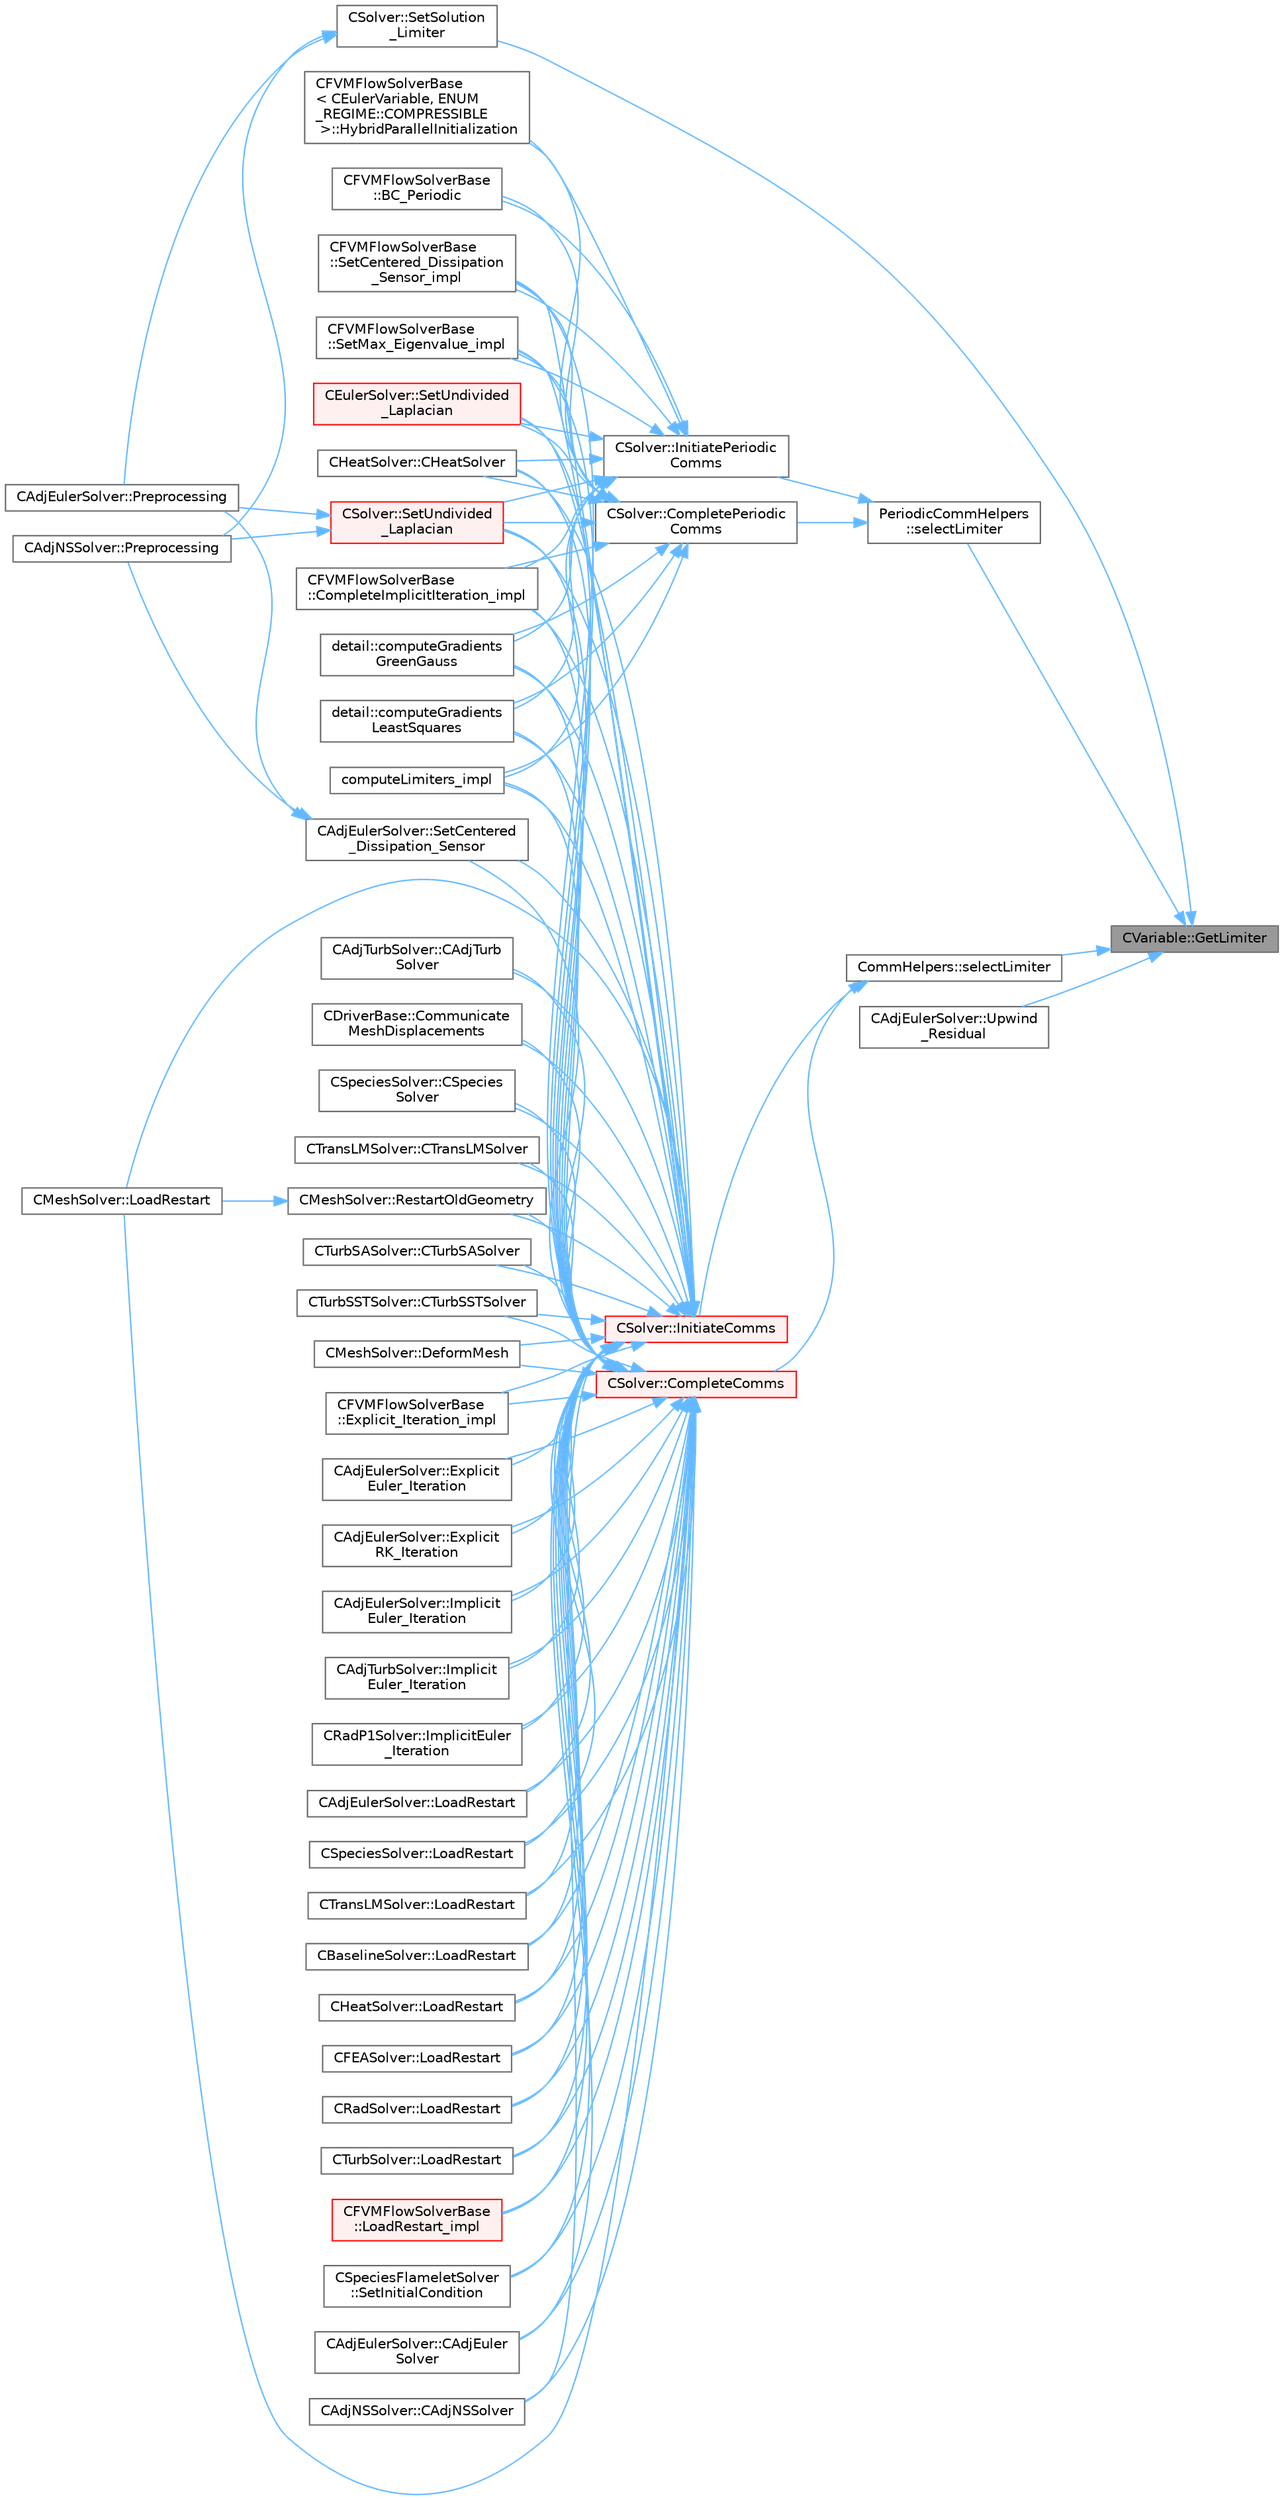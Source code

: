 digraph "CVariable::GetLimiter"
{
 // LATEX_PDF_SIZE
  bgcolor="transparent";
  edge [fontname=Helvetica,fontsize=10,labelfontname=Helvetica,labelfontsize=10];
  node [fontname=Helvetica,fontsize=10,shape=box,height=0.2,width=0.4];
  rankdir="RL";
  Node1 [id="Node000001",label="CVariable::GetLimiter",height=0.2,width=0.4,color="gray40", fillcolor="grey60", style="filled", fontcolor="black",tooltip="Get the slope limiter."];
  Node1 -> Node2 [id="edge1_Node000001_Node000002",dir="back",color="steelblue1",style="solid",tooltip=" "];
  Node2 [id="Node000002",label="PeriodicCommHelpers\l::selectLimiter",height=0.2,width=0.4,color="grey40", fillcolor="white", style="filled",URL="$namespacePeriodicCommHelpers.html#a2f2bc43a91b0f94b664e28069ee7abd4",tooltip=" "];
  Node2 -> Node3 [id="edge2_Node000002_Node000003",dir="back",color="steelblue1",style="solid",tooltip=" "];
  Node3 [id="Node000003",label="CSolver::CompletePeriodic\lComms",height=0.2,width=0.4,color="grey40", fillcolor="white", style="filled",URL="$classCSolver.html#a6b9c3e0290bce84f14ad3fde8ffa8658",tooltip="Routine to complete the set of non-blocking periodic communications launched by InitiatePeriodicComms..."];
  Node3 -> Node4 [id="edge3_Node000003_Node000004",dir="back",color="steelblue1",style="solid",tooltip=" "];
  Node4 [id="Node000004",label="CFVMFlowSolverBase\l::BC_Periodic",height=0.2,width=0.4,color="grey40", fillcolor="white", style="filled",URL="$classCFVMFlowSolverBase.html#a24ebe4d462bbef07ec992c8c4d3e3aa3",tooltip="Impose a periodic boundary condition by summing contributions from the complete control volume."];
  Node3 -> Node5 [id="edge4_Node000003_Node000005",dir="back",color="steelblue1",style="solid",tooltip=" "];
  Node5 [id="Node000005",label="CHeatSolver::CHeatSolver",height=0.2,width=0.4,color="grey40", fillcolor="white", style="filled",URL="$classCHeatSolver.html#a89c9ece2b98a950e53f4ee9482968186",tooltip="Constructor of the class."];
  Node3 -> Node6 [id="edge5_Node000003_Node000006",dir="back",color="steelblue1",style="solid",tooltip=" "];
  Node6 [id="Node000006",label="CFVMFlowSolverBase\l::CompleteImplicitIteration_impl",height=0.2,width=0.4,color="grey40", fillcolor="white", style="filled",URL="$classCFVMFlowSolverBase.html#a3eb0fbabf1ce42ccc0fe626473800e09",tooltip="Generic implementation to complete an implicit iteration, i.e. update the solution."];
  Node3 -> Node7 [id="edge6_Node000003_Node000007",dir="back",color="steelblue1",style="solid",tooltip=" "];
  Node7 [id="Node000007",label="detail::computeGradients\lGreenGauss",height=0.2,width=0.4,color="grey40", fillcolor="white", style="filled",URL="$group__FvmAlgos.html#ga031dfb21c1777c986ae93d716ec4568b",tooltip="Compute the gradient of a field using the Green-Gauss theorem."];
  Node3 -> Node8 [id="edge7_Node000003_Node000008",dir="back",color="steelblue1",style="solid",tooltip=" "];
  Node8 [id="Node000008",label="detail::computeGradients\lLeastSquares",height=0.2,width=0.4,color="grey40", fillcolor="white", style="filled",URL="$group__FvmAlgos.html#ga186a32bf8b211a50432fe55a6a608c21",tooltip="Compute the gradient of a field using inverse-distance-weighted or unweighted Least-Squares approxima..."];
  Node3 -> Node9 [id="edge8_Node000003_Node000009",dir="back",color="steelblue1",style="solid",tooltip=" "];
  Node9 [id="Node000009",label="computeLimiters_impl",height=0.2,width=0.4,color="grey40", fillcolor="white", style="filled",URL="$group__FvmAlgos.html#ga4639562695f9dc19f098e6d00fcacde1",tooltip="Generic limiter computation for methods based on one limiter value per point (as opposed to one per e..."];
  Node3 -> Node10 [id="edge9_Node000003_Node000010",dir="back",color="steelblue1",style="solid",tooltip=" "];
  Node10 [id="Node000010",label="CFVMFlowSolverBase\l\< CEulerVariable, ENUM\l_REGIME::COMPRESSIBLE\l \>::HybridParallelInitialization",height=0.2,width=0.4,color="grey40", fillcolor="white", style="filled",URL="$classCFVMFlowSolverBase.html#add3f32c09f3bb0032ed4cc4144ec8b10",tooltip="Initialize thread parallel variables."];
  Node3 -> Node11 [id="edge10_Node000003_Node000011",dir="back",color="steelblue1",style="solid",tooltip=" "];
  Node11 [id="Node000011",label="CFVMFlowSolverBase\l::SetCentered_Dissipation\l_Sensor_impl",height=0.2,width=0.4,color="grey40", fillcolor="white", style="filled",URL="$classCFVMFlowSolverBase.html#afb9ed896e3882658d23042a5ee15c9d2",tooltip="Compute the dissipation sensor for centered schemes."];
  Node3 -> Node12 [id="edge11_Node000003_Node000012",dir="back",color="steelblue1",style="solid",tooltip=" "];
  Node12 [id="Node000012",label="CFVMFlowSolverBase\l::SetMax_Eigenvalue_impl",height=0.2,width=0.4,color="grey40", fillcolor="white", style="filled",URL="$classCFVMFlowSolverBase.html#adc3a96a8ca25902058864c18b533192d",tooltip="Compute the max eigenvalue, gemeric implementation."];
  Node3 -> Node13 [id="edge12_Node000003_Node000013",dir="back",color="steelblue1",style="solid",tooltip=" "];
  Node13 [id="Node000013",label="CEulerSolver::SetUndivided\l_Laplacian",height=0.2,width=0.4,color="red", fillcolor="#FFF0F0", style="filled",URL="$classCEulerSolver.html#a82314e58faf4d98a5f3733f43d64de92",tooltip="Compute the undivided laplacian for the solution."];
  Node3 -> Node17 [id="edge13_Node000003_Node000017",dir="back",color="steelblue1",style="solid",tooltip=" "];
  Node17 [id="Node000017",label="CSolver::SetUndivided\l_Laplacian",height=0.2,width=0.4,color="red", fillcolor="#FFF0F0", style="filled",URL="$classCSolver.html#ae9fa6bf0e3ef0dff07dd85e0a87eef4d",tooltip="Compute the undivided laplacian for the solution variables."];
  Node17 -> Node21 [id="edge14_Node000017_Node000021",dir="back",color="steelblue1",style="solid",tooltip=" "];
  Node21 [id="Node000021",label="CAdjEulerSolver::Preprocessing",height=0.2,width=0.4,color="grey40", fillcolor="white", style="filled",URL="$classCAdjEulerSolver.html#a64baf8c7af6006bdc4ad0919f7c2507a",tooltip="Initialize the residual vectors."];
  Node17 -> Node22 [id="edge15_Node000017_Node000022",dir="back",color="steelblue1",style="solid",tooltip=" "];
  Node22 [id="Node000022",label="CAdjNSSolver::Preprocessing",height=0.2,width=0.4,color="grey40", fillcolor="white", style="filled",URL="$classCAdjNSSolver.html#a0669f6fb8ef7cd7800d151d4aff7d3f6",tooltip="Restart residual and compute gradients."];
  Node2 -> Node23 [id="edge16_Node000002_Node000023",dir="back",color="steelblue1",style="solid",tooltip=" "];
  Node23 [id="Node000023",label="CSolver::InitiatePeriodic\lComms",height=0.2,width=0.4,color="grey40", fillcolor="white", style="filled",URL="$classCSolver.html#a1a6e3eee698f471925178d422a0c3724",tooltip="Routine to load a solver quantity into the data structures for MPI periodic communication and to laun..."];
  Node23 -> Node4 [id="edge17_Node000023_Node000004",dir="back",color="steelblue1",style="solid",tooltip=" "];
  Node23 -> Node5 [id="edge18_Node000023_Node000005",dir="back",color="steelblue1",style="solid",tooltip=" "];
  Node23 -> Node6 [id="edge19_Node000023_Node000006",dir="back",color="steelblue1",style="solid",tooltip=" "];
  Node23 -> Node7 [id="edge20_Node000023_Node000007",dir="back",color="steelblue1",style="solid",tooltip=" "];
  Node23 -> Node8 [id="edge21_Node000023_Node000008",dir="back",color="steelblue1",style="solid",tooltip=" "];
  Node23 -> Node9 [id="edge22_Node000023_Node000009",dir="back",color="steelblue1",style="solid",tooltip=" "];
  Node23 -> Node10 [id="edge23_Node000023_Node000010",dir="back",color="steelblue1",style="solid",tooltip=" "];
  Node23 -> Node11 [id="edge24_Node000023_Node000011",dir="back",color="steelblue1",style="solid",tooltip=" "];
  Node23 -> Node12 [id="edge25_Node000023_Node000012",dir="back",color="steelblue1",style="solid",tooltip=" "];
  Node23 -> Node13 [id="edge26_Node000023_Node000013",dir="back",color="steelblue1",style="solid",tooltip=" "];
  Node23 -> Node17 [id="edge27_Node000023_Node000017",dir="back",color="steelblue1",style="solid",tooltip=" "];
  Node1 -> Node24 [id="edge28_Node000001_Node000024",dir="back",color="steelblue1",style="solid",tooltip=" "];
  Node24 [id="Node000024",label="CommHelpers::selectLimiter",height=0.2,width=0.4,color="grey40", fillcolor="white", style="filled",URL="$namespaceCommHelpers.html#a88e9c22d59034b9b975cd978e1d99db1",tooltip=" "];
  Node24 -> Node25 [id="edge29_Node000024_Node000025",dir="back",color="steelblue1",style="solid",tooltip=" "];
  Node25 [id="Node000025",label="CSolver::CompleteComms",height=0.2,width=0.4,color="red", fillcolor="#FFF0F0", style="filled",URL="$classCSolver.html#a6891c839827efbebdcbf9a349f4da92c",tooltip="Routine to complete the set of non-blocking communications launched by InitiateComms() and unpacking ..."];
  Node25 -> Node26 [id="edge30_Node000025_Node000026",dir="back",color="steelblue1",style="solid",tooltip=" "];
  Node26 [id="Node000026",label="CAdjEulerSolver::CAdjEuler\lSolver",height=0.2,width=0.4,color="grey40", fillcolor="white", style="filled",URL="$classCAdjEulerSolver.html#a0a739888df9436d4707665d152a7af1a",tooltip=" "];
  Node25 -> Node27 [id="edge31_Node000025_Node000027",dir="back",color="steelblue1",style="solid",tooltip=" "];
  Node27 [id="Node000027",label="CAdjNSSolver::CAdjNSSolver",height=0.2,width=0.4,color="grey40", fillcolor="white", style="filled",URL="$classCAdjNSSolver.html#a323f1dc7c0b9fe00d1911eeeea365d46",tooltip=" "];
  Node25 -> Node28 [id="edge32_Node000025_Node000028",dir="back",color="steelblue1",style="solid",tooltip=" "];
  Node28 [id="Node000028",label="CAdjTurbSolver::CAdjTurb\lSolver",height=0.2,width=0.4,color="grey40", fillcolor="white", style="filled",URL="$classCAdjTurbSolver.html#a621bdae0b081f25a67425cc037cd90a2",tooltip=" "];
  Node25 -> Node5 [id="edge33_Node000025_Node000005",dir="back",color="steelblue1",style="solid",tooltip=" "];
  Node25 -> Node29 [id="edge34_Node000025_Node000029",dir="back",color="steelblue1",style="solid",tooltip=" "];
  Node29 [id="Node000029",label="CDriverBase::Communicate\lMeshDisplacements",height=0.2,width=0.4,color="grey40", fillcolor="white", style="filled",URL="$group__PySU2.html#ga28e8e41ab6223500b17b656779574d39",tooltip="Communicate the boundary mesh displacements."];
  Node25 -> Node6 [id="edge35_Node000025_Node000006",dir="back",color="steelblue1",style="solid",tooltip=" "];
  Node25 -> Node7 [id="edge36_Node000025_Node000007",dir="back",color="steelblue1",style="solid",tooltip=" "];
  Node25 -> Node8 [id="edge37_Node000025_Node000008",dir="back",color="steelblue1",style="solid",tooltip=" "];
  Node25 -> Node9 [id="edge38_Node000025_Node000009",dir="back",color="steelblue1",style="solid",tooltip=" "];
  Node25 -> Node30 [id="edge39_Node000025_Node000030",dir="back",color="steelblue1",style="solid",tooltip=" "];
  Node30 [id="Node000030",label="CSpeciesSolver::CSpecies\lSolver",height=0.2,width=0.4,color="grey40", fillcolor="white", style="filled",URL="$classCSpeciesSolver.html#a3a7863355bb316fe760afeb1db4ca66c",tooltip="Constructor of the class."];
  Node25 -> Node31 [id="edge40_Node000025_Node000031",dir="back",color="steelblue1",style="solid",tooltip=" "];
  Node31 [id="Node000031",label="CTransLMSolver::CTransLMSolver",height=0.2,width=0.4,color="grey40", fillcolor="white", style="filled",URL="$classCTransLMSolver.html#a20abc5682fb22268537da1eac0abf24d",tooltip=" "];
  Node25 -> Node32 [id="edge41_Node000025_Node000032",dir="back",color="steelblue1",style="solid",tooltip=" "];
  Node32 [id="Node000032",label="CTurbSASolver::CTurbSASolver",height=0.2,width=0.4,color="grey40", fillcolor="white", style="filled",URL="$classCTurbSASolver.html#a06a8b09d1563dd48f364ff6e97c25cd8",tooltip="Constructor."];
  Node25 -> Node33 [id="edge42_Node000025_Node000033",dir="back",color="steelblue1",style="solid",tooltip=" "];
  Node33 [id="Node000033",label="CTurbSSTSolver::CTurbSSTSolver",height=0.2,width=0.4,color="grey40", fillcolor="white", style="filled",URL="$classCTurbSSTSolver.html#a84beba65418c7c2ca4f4843b989b360a",tooltip="Constructor."];
  Node25 -> Node34 [id="edge43_Node000025_Node000034",dir="back",color="steelblue1",style="solid",tooltip=" "];
  Node34 [id="Node000034",label="CMeshSolver::DeformMesh",height=0.2,width=0.4,color="grey40", fillcolor="white", style="filled",URL="$classCMeshSolver.html#a573e4ddd63b680f5705f402ec317820b",tooltip="Grid deformation using the linear elasticity equations."];
  Node25 -> Node35 [id="edge44_Node000025_Node000035",dir="back",color="steelblue1",style="solid",tooltip=" "];
  Node35 [id="Node000035",label="CFVMFlowSolverBase\l::Explicit_Iteration_impl",height=0.2,width=0.4,color="grey40", fillcolor="white", style="filled",URL="$classCFVMFlowSolverBase.html#ac30c9255150f29da2915a85264a1676c",tooltip="Generic implementation of explicit iterations with a preconditioner."];
  Node25 -> Node36 [id="edge45_Node000025_Node000036",dir="back",color="steelblue1",style="solid",tooltip=" "];
  Node36 [id="Node000036",label="CAdjEulerSolver::Explicit\lEuler_Iteration",height=0.2,width=0.4,color="grey40", fillcolor="white", style="filled",URL="$classCAdjEulerSolver.html#ac6851acd72ffdbf5299680d5d92e065e",tooltip="Update the solution using a explicit Euler scheme."];
  Node25 -> Node37 [id="edge46_Node000025_Node000037",dir="back",color="steelblue1",style="solid",tooltip=" "];
  Node37 [id="Node000037",label="CAdjEulerSolver::Explicit\lRK_Iteration",height=0.2,width=0.4,color="grey40", fillcolor="white", style="filled",URL="$classCAdjEulerSolver.html#a853b9218167a682db73ca73c0fccc2cc",tooltip="Update the solution using a Runge-Kutta strategy."];
  Node25 -> Node38 [id="edge47_Node000025_Node000038",dir="back",color="steelblue1",style="solid",tooltip=" "];
  Node38 [id="Node000038",label="CAdjEulerSolver::Implicit\lEuler_Iteration",height=0.2,width=0.4,color="grey40", fillcolor="white", style="filled",URL="$classCAdjEulerSolver.html#ab35fe7a0b2f840506e91d49961e07485",tooltip="Update the solution using an implicit solver."];
  Node25 -> Node39 [id="edge48_Node000025_Node000039",dir="back",color="steelblue1",style="solid",tooltip=" "];
  Node39 [id="Node000039",label="CAdjTurbSolver::Implicit\lEuler_Iteration",height=0.2,width=0.4,color="grey40", fillcolor="white", style="filled",URL="$classCAdjTurbSolver.html#a119fd6cc599337fd229174474d69f0fb",tooltip="Update the solution using an implicit solver."];
  Node25 -> Node40 [id="edge49_Node000025_Node000040",dir="back",color="steelblue1",style="solid",tooltip=" "];
  Node40 [id="Node000040",label="CRadP1Solver::ImplicitEuler\l_Iteration",height=0.2,width=0.4,color="grey40", fillcolor="white", style="filled",URL="$classCRadP1Solver.html#a23716727a079c099d449da9befa86696",tooltip="Update the solution using an implicit solver."];
  Node25 -> Node41 [id="edge50_Node000025_Node000041",dir="back",color="steelblue1",style="solid",tooltip=" "];
  Node41 [id="Node000041",label="CAdjEulerSolver::LoadRestart",height=0.2,width=0.4,color="grey40", fillcolor="white", style="filled",URL="$classCAdjEulerSolver.html#a4bc9fada01b433e9194d4c0d67adbbbd",tooltip="Load a solution from a restart file."];
  Node25 -> Node42 [id="edge51_Node000025_Node000042",dir="back",color="steelblue1",style="solid",tooltip=" "];
  Node42 [id="Node000042",label="CSpeciesSolver::LoadRestart",height=0.2,width=0.4,color="grey40", fillcolor="white", style="filled",URL="$classCSpeciesSolver.html#a40ecea72824a266fcda6347d08a4fcea",tooltip="Load a solution from a restart file."];
  Node25 -> Node43 [id="edge52_Node000025_Node000043",dir="back",color="steelblue1",style="solid",tooltip=" "];
  Node43 [id="Node000043",label="CTransLMSolver::LoadRestart",height=0.2,width=0.4,color="grey40", fillcolor="white", style="filled",URL="$classCTransLMSolver.html#ab6989abf9b51cfb0b243b1bf98b48a16",tooltip="Load a solution from a restart file."];
  Node25 -> Node44 [id="edge53_Node000025_Node000044",dir="back",color="steelblue1",style="solid",tooltip=" "];
  Node44 [id="Node000044",label="CBaselineSolver::LoadRestart",height=0.2,width=0.4,color="grey40", fillcolor="white", style="filled",URL="$classCBaselineSolver.html#aa5fad3af8c5b48950679d5c5a3a91ec4",tooltip="Load a solution from a restart file."];
  Node25 -> Node45 [id="edge54_Node000025_Node000045",dir="back",color="steelblue1",style="solid",tooltip=" "];
  Node45 [id="Node000045",label="CFEASolver::LoadRestart",height=0.2,width=0.4,color="grey40", fillcolor="white", style="filled",URL="$classCFEASolver.html#ac693299e88dfc4daaf1b2f410ec8351d",tooltip="Load a solution from a restart file."];
  Node25 -> Node46 [id="edge55_Node000025_Node000046",dir="back",color="steelblue1",style="solid",tooltip=" "];
  Node46 [id="Node000046",label="CHeatSolver::LoadRestart",height=0.2,width=0.4,color="grey40", fillcolor="white", style="filled",URL="$classCHeatSolver.html#a0cc2cf63a1cd34b15be77cf3233beaae",tooltip="Load a solution from a restart file."];
  Node25 -> Node47 [id="edge56_Node000025_Node000047",dir="back",color="steelblue1",style="solid",tooltip=" "];
  Node47 [id="Node000047",label="CMeshSolver::LoadRestart",height=0.2,width=0.4,color="grey40", fillcolor="white", style="filled",URL="$classCMeshSolver.html#a7049d436ca386344acd2424eceb39ef4",tooltip="Load a solution from a restart file."];
  Node25 -> Node48 [id="edge57_Node000025_Node000048",dir="back",color="steelblue1",style="solid",tooltip=" "];
  Node48 [id="Node000048",label="CRadSolver::LoadRestart",height=0.2,width=0.4,color="grey40", fillcolor="white", style="filled",URL="$classCRadSolver.html#a9f64999fe5bfcb69fb4349d00d6d8ef5",tooltip="Load a solution from a restart file."];
  Node25 -> Node49 [id="edge58_Node000025_Node000049",dir="back",color="steelblue1",style="solid",tooltip=" "];
  Node49 [id="Node000049",label="CTurbSolver::LoadRestart",height=0.2,width=0.4,color="grey40", fillcolor="white", style="filled",URL="$classCTurbSolver.html#a7b62bcdb84f3345f560a6110905d7fb3",tooltip="Load a solution from a restart file."];
  Node25 -> Node50 [id="edge59_Node000025_Node000050",dir="back",color="steelblue1",style="solid",tooltip=" "];
  Node50 [id="Node000050",label="CFVMFlowSolverBase\l::LoadRestart_impl",height=0.2,width=0.4,color="red", fillcolor="#FFF0F0", style="filled",URL="$classCFVMFlowSolverBase.html#a7cf80881bcda9a08b9c8cf78e7a3bc8d",tooltip="General implementation to load a flow solution from a restart file."];
  Node25 -> Node52 [id="edge60_Node000025_Node000052",dir="back",color="steelblue1",style="solid",tooltip=" "];
  Node52 [id="Node000052",label="CMeshSolver::RestartOldGeometry",height=0.2,width=0.4,color="grey40", fillcolor="white", style="filled",URL="$classCMeshSolver.html#accd7241ab78f3ccd19e918ccda4fb6e3",tooltip="Load the geometries at the previous time states n and nM1."];
  Node52 -> Node47 [id="edge61_Node000052_Node000047",dir="back",color="steelblue1",style="solid",tooltip=" "];
  Node25 -> Node53 [id="edge62_Node000025_Node000053",dir="back",color="steelblue1",style="solid",tooltip=" "];
  Node53 [id="Node000053",label="CAdjEulerSolver::SetCentered\l_Dissipation_Sensor",height=0.2,width=0.4,color="grey40", fillcolor="white", style="filled",URL="$classCAdjEulerSolver.html#af1b72ed76900f821d2f51942cb4252db",tooltip="Compute the sensor for higher order dissipation control in rotating problems."];
  Node53 -> Node21 [id="edge63_Node000053_Node000021",dir="back",color="steelblue1",style="solid",tooltip=" "];
  Node53 -> Node22 [id="edge64_Node000053_Node000022",dir="back",color="steelblue1",style="solid",tooltip=" "];
  Node25 -> Node11 [id="edge65_Node000025_Node000011",dir="back",color="steelblue1",style="solid",tooltip=" "];
  Node25 -> Node54 [id="edge66_Node000025_Node000054",dir="back",color="steelblue1",style="solid",tooltip=" "];
  Node54 [id="Node000054",label="CSpeciesFlameletSolver\l::SetInitialCondition",height=0.2,width=0.4,color="grey40", fillcolor="white", style="filled",URL="$classCSpeciesFlameletSolver.html#ae9d618734213fca7565d4290a4a36f68",tooltip="Set the initial condition for the scalar transport problem."];
  Node25 -> Node12 [id="edge67_Node000025_Node000012",dir="back",color="steelblue1",style="solid",tooltip=" "];
  Node25 -> Node13 [id="edge68_Node000025_Node000013",dir="back",color="steelblue1",style="solid",tooltip=" "];
  Node25 -> Node17 [id="edge69_Node000025_Node000017",dir="back",color="steelblue1",style="solid",tooltip=" "];
  Node24 -> Node62 [id="edge70_Node000024_Node000062",dir="back",color="steelblue1",style="solid",tooltip=" "];
  Node62 [id="Node000062",label="CSolver::InitiateComms",height=0.2,width=0.4,color="red", fillcolor="#FFF0F0", style="filled",URL="$classCSolver.html#a7c5c26e7f006b4bb7e93582d839cf09d",tooltip="Routine to load a solver quantity into the data structures for MPI point-to-point communication and t..."];
  Node62 -> Node26 [id="edge71_Node000062_Node000026",dir="back",color="steelblue1",style="solid",tooltip=" "];
  Node62 -> Node27 [id="edge72_Node000062_Node000027",dir="back",color="steelblue1",style="solid",tooltip=" "];
  Node62 -> Node28 [id="edge73_Node000062_Node000028",dir="back",color="steelblue1",style="solid",tooltip=" "];
  Node62 -> Node5 [id="edge74_Node000062_Node000005",dir="back",color="steelblue1",style="solid",tooltip=" "];
  Node62 -> Node29 [id="edge75_Node000062_Node000029",dir="back",color="steelblue1",style="solid",tooltip=" "];
  Node62 -> Node6 [id="edge76_Node000062_Node000006",dir="back",color="steelblue1",style="solid",tooltip=" "];
  Node62 -> Node7 [id="edge77_Node000062_Node000007",dir="back",color="steelblue1",style="solid",tooltip=" "];
  Node62 -> Node8 [id="edge78_Node000062_Node000008",dir="back",color="steelblue1",style="solid",tooltip=" "];
  Node62 -> Node9 [id="edge79_Node000062_Node000009",dir="back",color="steelblue1",style="solid",tooltip=" "];
  Node62 -> Node30 [id="edge80_Node000062_Node000030",dir="back",color="steelblue1",style="solid",tooltip=" "];
  Node62 -> Node31 [id="edge81_Node000062_Node000031",dir="back",color="steelblue1",style="solid",tooltip=" "];
  Node62 -> Node32 [id="edge82_Node000062_Node000032",dir="back",color="steelblue1",style="solid",tooltip=" "];
  Node62 -> Node33 [id="edge83_Node000062_Node000033",dir="back",color="steelblue1",style="solid",tooltip=" "];
  Node62 -> Node34 [id="edge84_Node000062_Node000034",dir="back",color="steelblue1",style="solid",tooltip=" "];
  Node62 -> Node35 [id="edge85_Node000062_Node000035",dir="back",color="steelblue1",style="solid",tooltip=" "];
  Node62 -> Node36 [id="edge86_Node000062_Node000036",dir="back",color="steelblue1",style="solid",tooltip=" "];
  Node62 -> Node37 [id="edge87_Node000062_Node000037",dir="back",color="steelblue1",style="solid",tooltip=" "];
  Node62 -> Node38 [id="edge88_Node000062_Node000038",dir="back",color="steelblue1",style="solid",tooltip=" "];
  Node62 -> Node39 [id="edge89_Node000062_Node000039",dir="back",color="steelblue1",style="solid",tooltip=" "];
  Node62 -> Node40 [id="edge90_Node000062_Node000040",dir="back",color="steelblue1",style="solid",tooltip=" "];
  Node62 -> Node41 [id="edge91_Node000062_Node000041",dir="back",color="steelblue1",style="solid",tooltip=" "];
  Node62 -> Node42 [id="edge92_Node000062_Node000042",dir="back",color="steelblue1",style="solid",tooltip=" "];
  Node62 -> Node43 [id="edge93_Node000062_Node000043",dir="back",color="steelblue1",style="solid",tooltip=" "];
  Node62 -> Node44 [id="edge94_Node000062_Node000044",dir="back",color="steelblue1",style="solid",tooltip=" "];
  Node62 -> Node45 [id="edge95_Node000062_Node000045",dir="back",color="steelblue1",style="solid",tooltip=" "];
  Node62 -> Node46 [id="edge96_Node000062_Node000046",dir="back",color="steelblue1",style="solid",tooltip=" "];
  Node62 -> Node47 [id="edge97_Node000062_Node000047",dir="back",color="steelblue1",style="solid",tooltip=" "];
  Node62 -> Node48 [id="edge98_Node000062_Node000048",dir="back",color="steelblue1",style="solid",tooltip=" "];
  Node62 -> Node49 [id="edge99_Node000062_Node000049",dir="back",color="steelblue1",style="solid",tooltip=" "];
  Node62 -> Node50 [id="edge100_Node000062_Node000050",dir="back",color="steelblue1",style="solid",tooltip=" "];
  Node62 -> Node52 [id="edge101_Node000062_Node000052",dir="back",color="steelblue1",style="solid",tooltip=" "];
  Node62 -> Node53 [id="edge102_Node000062_Node000053",dir="back",color="steelblue1",style="solid",tooltip=" "];
  Node62 -> Node11 [id="edge103_Node000062_Node000011",dir="back",color="steelblue1",style="solid",tooltip=" "];
  Node62 -> Node54 [id="edge104_Node000062_Node000054",dir="back",color="steelblue1",style="solid",tooltip=" "];
  Node62 -> Node12 [id="edge105_Node000062_Node000012",dir="back",color="steelblue1",style="solid",tooltip=" "];
  Node62 -> Node13 [id="edge106_Node000062_Node000013",dir="back",color="steelblue1",style="solid",tooltip=" "];
  Node62 -> Node17 [id="edge107_Node000062_Node000017",dir="back",color="steelblue1",style="solid",tooltip=" "];
  Node1 -> Node63 [id="edge108_Node000001_Node000063",dir="back",color="steelblue1",style="solid",tooltip=" "];
  Node63 [id="Node000063",label="CSolver::SetSolution\l_Limiter",height=0.2,width=0.4,color="grey40", fillcolor="white", style="filled",URL="$classCSolver.html#a6bc3916452ffa54c2436de7bb627fefa",tooltip="Compute slope limiter."];
  Node63 -> Node21 [id="edge109_Node000063_Node000021",dir="back",color="steelblue1",style="solid",tooltip=" "];
  Node63 -> Node22 [id="edge110_Node000063_Node000022",dir="back",color="steelblue1",style="solid",tooltip=" "];
  Node1 -> Node64 [id="edge111_Node000001_Node000064",dir="back",color="steelblue1",style="solid",tooltip=" "];
  Node64 [id="Node000064",label="CAdjEulerSolver::Upwind\l_Residual",height=0.2,width=0.4,color="grey40", fillcolor="white", style="filled",URL="$classCAdjEulerSolver.html#a27f05ad7c19b238efda73a2866c4b9b7",tooltip="Compute the spatial integration using a upwind scheme."];
}
